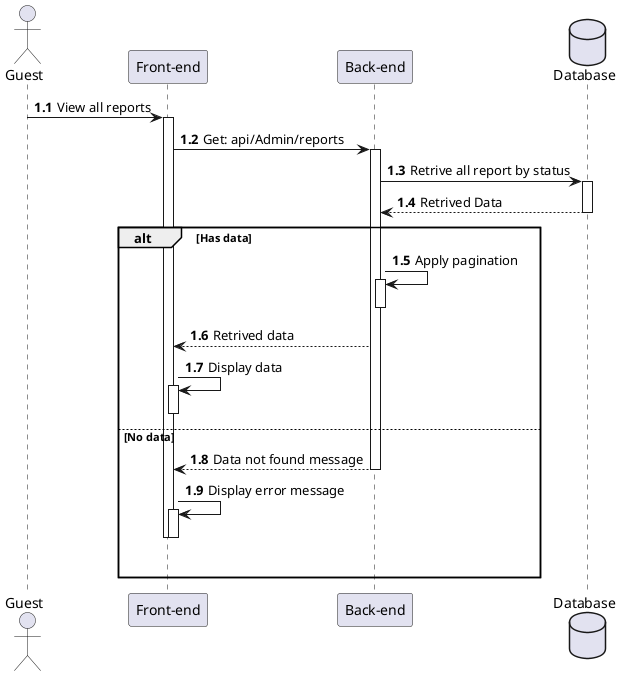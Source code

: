 @startuml ViewAllReports

actor Guest as user
participant "Front-end" as client
participant "Back-end" as server 
database "Database" as db

autonumber 1.1 "<b>0:"

user -> client++ : View all reports 
client -> server++ : Get: api/Admin/reports
server -> db++ : Retrive all report by status
db --> server : Retrived Data
deactivate

alt Has data
    server -> server++ : Apply pagination
    deactivate
    server --> client : Retrived data
    client -> client++ : Display data
    deactivate

else No data
    server --> client : Data not found message
    deactivate
    client -> client++ : Display error message
    deactivate
    deactivate 
    |||
end 
@enduml